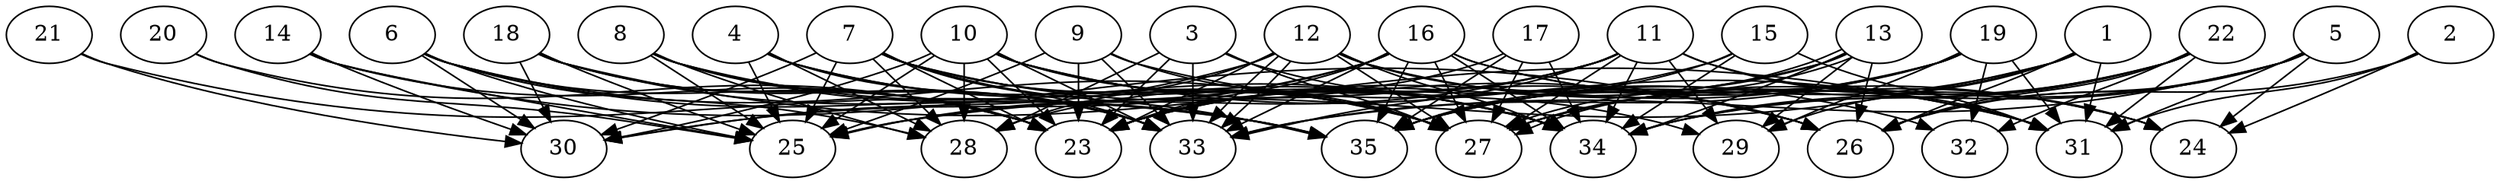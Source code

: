 // DAG automatically generated by daggen at Thu Oct  3 14:05:36 2019
// ./daggen --dot -n 35 --ccr 0.3 --fat 0.9 --regular 0.7 --density 0.7 --mindata 5242880 --maxdata 52428800 
digraph G {
  1 [size="45335893", alpha="0.06", expect_size="13600768"] 
  1 -> 25 [size ="13600768"]
  1 -> 26 [size ="13600768"]
  1 -> 29 [size ="13600768"]
  1 -> 31 [size ="13600768"]
  1 -> 34 [size ="13600768"]
  1 -> 35 [size ="13600768"]
  2 [size="61777920", alpha="0.03", expect_size="18533376"] 
  2 -> 24 [size ="18533376"]
  2 -> 26 [size ="18533376"]
  2 -> 31 [size ="18533376"]
  3 [size="136915627", alpha="0.11", expect_size="41074688"] 
  3 -> 23 [size ="41074688"]
  3 -> 27 [size ="41074688"]
  3 -> 28 [size ="41074688"]
  3 -> 29 [size ="41074688"]
  3 -> 33 [size ="41074688"]
  4 [size="100488533", alpha="0.18", expect_size="30146560"] 
  4 -> 25 [size ="30146560"]
  4 -> 27 [size ="30146560"]
  4 -> 28 [size ="30146560"]
  4 -> 33 [size ="30146560"]
  4 -> 34 [size ="30146560"]
  5 [size="135686827", alpha="0.01", expect_size="40706048"] 
  5 -> 24 [size ="40706048"]
  5 -> 26 [size ="40706048"]
  5 -> 27 [size ="40706048"]
  5 -> 31 [size ="40706048"]
  5 -> 33 [size ="40706048"]
  5 -> 34 [size ="40706048"]
  6 [size="78127787", alpha="0.03", expect_size="23438336"] 
  6 -> 23 [size ="23438336"]
  6 -> 25 [size ="23438336"]
  6 -> 27 [size ="23438336"]
  6 -> 28 [size ="23438336"]
  6 -> 30 [size ="23438336"]
  6 -> 35 [size ="23438336"]
  7 [size="173137920", alpha="0.01", expect_size="51941376"] 
  7 -> 23 [size ="51941376"]
  7 -> 25 [size ="51941376"]
  7 -> 26 [size ="51941376"]
  7 -> 27 [size ="51941376"]
  7 -> 28 [size ="51941376"]
  7 -> 30 [size ="51941376"]
  7 -> 33 [size ="51941376"]
  7 -> 34 [size ="51941376"]
  7 -> 35 [size ="51941376"]
  8 [size="167403520", alpha="0.06", expect_size="50221056"] 
  8 -> 23 [size ="50221056"]
  8 -> 25 [size ="50221056"]
  8 -> 28 [size ="50221056"]
  8 -> 33 [size ="50221056"]
  8 -> 34 [size ="50221056"]
  8 -> 35 [size ="50221056"]
  9 [size="100587520", alpha="0.04", expect_size="30176256"] 
  9 -> 23 [size ="30176256"]
  9 -> 25 [size ="30176256"]
  9 -> 27 [size ="30176256"]
  9 -> 32 [size ="30176256"]
  9 -> 33 [size ="30176256"]
  10 [size="93026987", alpha="0.11", expect_size="27908096"] 
  10 -> 23 [size ="27908096"]
  10 -> 25 [size ="27908096"]
  10 -> 26 [size ="27908096"]
  10 -> 27 [size ="27908096"]
  10 -> 28 [size ="27908096"]
  10 -> 30 [size ="27908096"]
  10 -> 31 [size ="27908096"]
  10 -> 33 [size ="27908096"]
  10 -> 34 [size ="27908096"]
  11 [size="73885013", alpha="0.12", expect_size="22165504"] 
  11 -> 23 [size ="22165504"]
  11 -> 24 [size ="22165504"]
  11 -> 25 [size ="22165504"]
  11 -> 27 [size ="22165504"]
  11 -> 28 [size ="22165504"]
  11 -> 29 [size ="22165504"]
  11 -> 31 [size ="22165504"]
  11 -> 33 [size ="22165504"]
  11 -> 34 [size ="22165504"]
  12 [size="124757333", alpha="0.17", expect_size="37427200"] 
  12 -> 23 [size ="37427200"]
  12 -> 24 [size ="37427200"]
  12 -> 26 [size ="37427200"]
  12 -> 27 [size ="37427200"]
  12 -> 28 [size ="37427200"]
  12 -> 30 [size ="37427200"]
  12 -> 33 [size ="37427200"]
  12 -> 33 [size ="37427200"]
  12 -> 34 [size ="37427200"]
  13 [size="145831253", alpha="0.07", expect_size="43749376"] 
  13 -> 23 [size ="43749376"]
  13 -> 26 [size ="43749376"]
  13 -> 27 [size ="43749376"]
  13 -> 27 [size ="43749376"]
  13 -> 29 [size ="43749376"]
  13 -> 34 [size ="43749376"]
  13 -> 35 [size ="43749376"]
  14 [size="75847680", alpha="0.05", expect_size="22754304"] 
  14 -> 23 [size ="22754304"]
  14 -> 25 [size ="22754304"]
  14 -> 26 [size ="22754304"]
  14 -> 30 [size ="22754304"]
  15 [size="58228053", alpha="0.11", expect_size="17468416"] 
  15 -> 23 [size ="17468416"]
  15 -> 31 [size ="17468416"]
  15 -> 34 [size ="17468416"]
  15 -> 35 [size ="17468416"]
  16 [size="63201280", alpha="0.16", expect_size="18960384"] 
  16 -> 23 [size ="18960384"]
  16 -> 24 [size ="18960384"]
  16 -> 25 [size ="18960384"]
  16 -> 27 [size ="18960384"]
  16 -> 30 [size ="18960384"]
  16 -> 31 [size ="18960384"]
  16 -> 33 [size ="18960384"]
  16 -> 34 [size ="18960384"]
  16 -> 35 [size ="18960384"]
  17 [size="83159040", alpha="0.19", expect_size="24947712"] 
  17 -> 23 [size ="24947712"]
  17 -> 27 [size ="24947712"]
  17 -> 34 [size ="24947712"]
  17 -> 35 [size ="24947712"]
  18 [size="92453547", alpha="0.08", expect_size="27736064"] 
  18 -> 23 [size ="27736064"]
  18 -> 25 [size ="27736064"]
  18 -> 30 [size ="27736064"]
  18 -> 31 [size ="27736064"]
  18 -> 33 [size ="27736064"]
  18 -> 35 [size ="27736064"]
  19 [size="142434987", alpha="0.17", expect_size="42730496"] 
  19 -> 23 [size ="42730496"]
  19 -> 27 [size ="42730496"]
  19 -> 29 [size ="42730496"]
  19 -> 31 [size ="42730496"]
  19 -> 32 [size ="42730496"]
  19 -> 33 [size ="42730496"]
  19 -> 35 [size ="42730496"]
  20 [size="172086613", alpha="0.18", expect_size="51625984"] 
  20 -> 23 [size ="51625984"]
  20 -> 25 [size ="51625984"]
  21 [size="102700373", alpha="0.02", expect_size="30810112"] 
  21 -> 30 [size ="30810112"]
  21 -> 35 [size ="30810112"]
  22 [size="37642240", alpha="0.12", expect_size="11292672"] 
  22 -> 26 [size ="11292672"]
  22 -> 27 [size ="11292672"]
  22 -> 31 [size ="11292672"]
  22 -> 32 [size ="11292672"]
  22 -> 34 [size ="11292672"]
  22 -> 35 [size ="11292672"]
  23 [size="168898560", alpha="0.17", expect_size="50669568"] 
  24 [size="66512213", alpha="0.13", expect_size="19953664"] 
  25 [size="107451733", alpha="0.04", expect_size="32235520"] 
  26 [size="39246507", alpha="0.02", expect_size="11773952"] 
  27 [size="164382720", alpha="0.00", expect_size="49314816"] 
  28 [size="160310613", alpha="0.18", expect_size="48093184"] 
  29 [size="63815680", alpha="0.06", expect_size="19144704"] 
  30 [size="39386453", alpha="0.03", expect_size="11815936"] 
  31 [size="21364053", alpha="0.08", expect_size="6409216"] 
  32 [size="37601280", alpha="0.06", expect_size="11280384"] 
  33 [size="132403200", alpha="0.01", expect_size="39720960"] 
  34 [size="110639787", alpha="0.03", expect_size="33191936"] 
  35 [size="55323307", alpha="0.10", expect_size="16596992"] 
}
